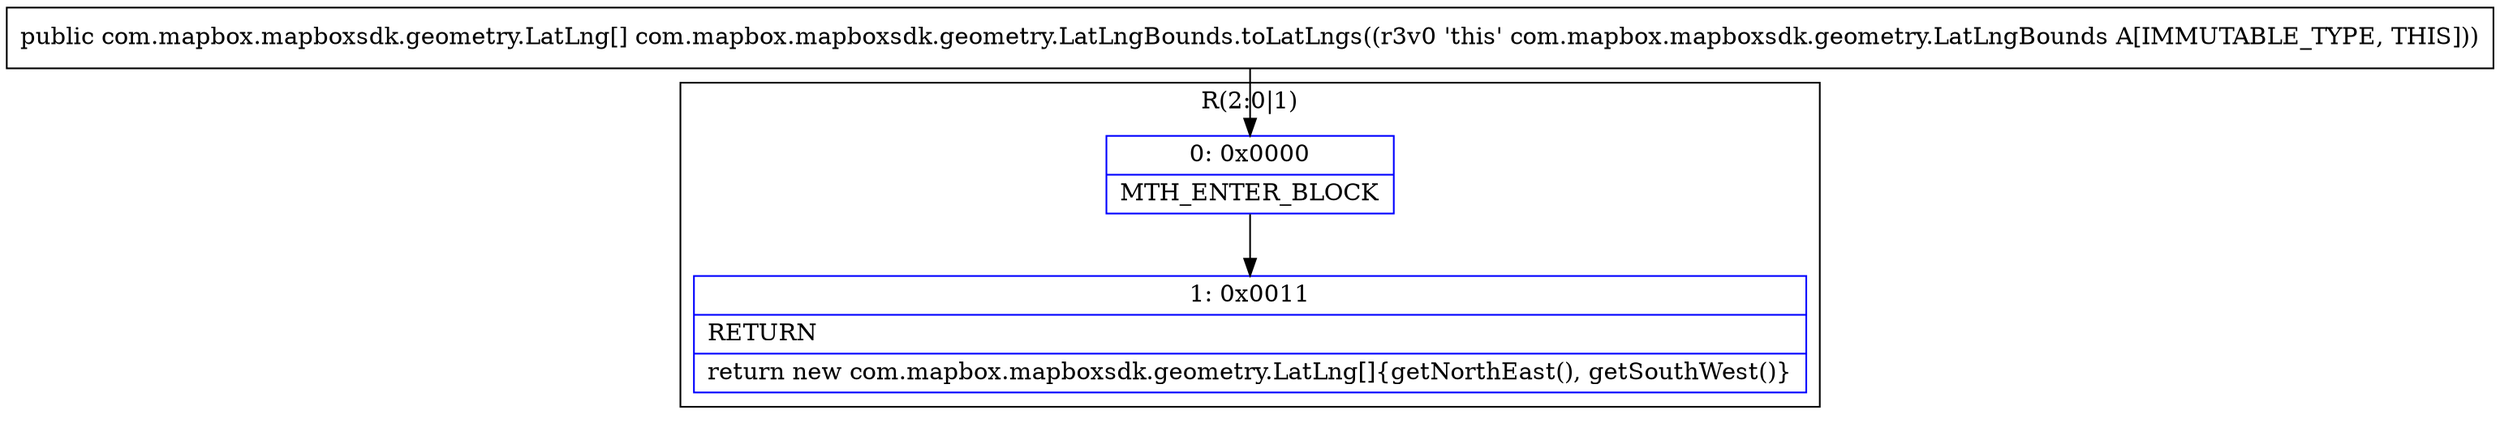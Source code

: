 digraph "CFG forcom.mapbox.mapboxsdk.geometry.LatLngBounds.toLatLngs()[Lcom\/mapbox\/mapboxsdk\/geometry\/LatLng;" {
subgraph cluster_Region_990654025 {
label = "R(2:0|1)";
node [shape=record,color=blue];
Node_0 [shape=record,label="{0\:\ 0x0000|MTH_ENTER_BLOCK\l}"];
Node_1 [shape=record,label="{1\:\ 0x0011|RETURN\l|return new com.mapbox.mapboxsdk.geometry.LatLng[]\{getNorthEast(), getSouthWest()\}\l}"];
}
MethodNode[shape=record,label="{public com.mapbox.mapboxsdk.geometry.LatLng[] com.mapbox.mapboxsdk.geometry.LatLngBounds.toLatLngs((r3v0 'this' com.mapbox.mapboxsdk.geometry.LatLngBounds A[IMMUTABLE_TYPE, THIS])) }"];
MethodNode -> Node_0;
Node_0 -> Node_1;
}

